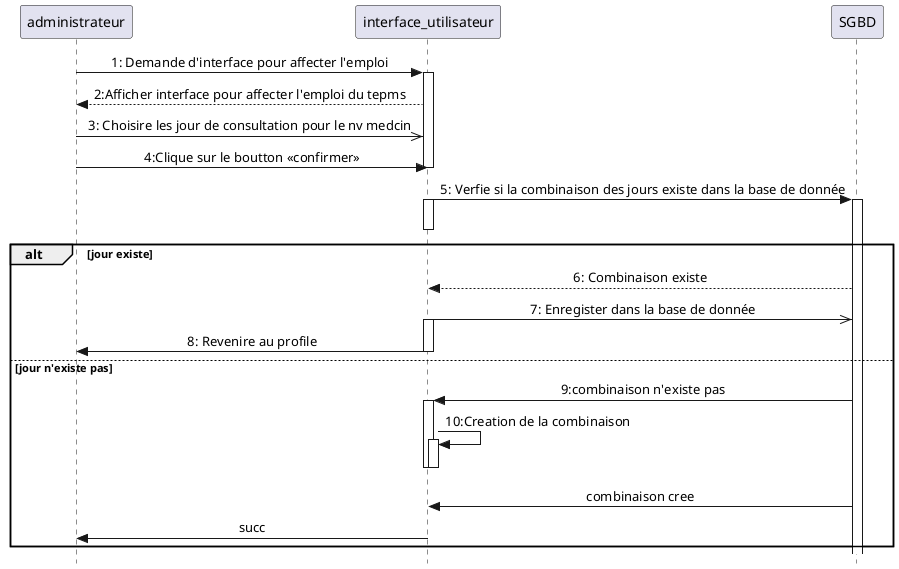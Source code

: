 @startuml affechter emploi du temp
skinparam style strictuml
skinparam SequenceMessageAlignment center
administrateur -> interface_utilisateur :1: Demande d'interface pour affecter l'emploi
activate interface_utilisateur
interface_utilisateur--> administrateur : 2:Afficher interface pour affecter l'emploi du tepms
administrateur ->> interface_utilisateur :3: Choisire les jour de consultation pour le nv medcin 
administrateur -> interface_utilisateur :4:Clique sur le boutton <<confirmer>>
deactivate interface_utilisateur
interface_utilisateur -> SGBD :5: Verfie si la combinaison des jours existe dans la base de donnée 
activate interface_utilisateur
activate SGBD 
deactivate interface_utilisateur
alt jour existe 
    SGBD --> interface_utilisateur :6: Combinaison existe 
    interface_utilisateur ->> SGBD :7: Enregister dans la base de donnée
    activate interface_utilisateur
    interface_utilisateur -> administrateur : 8: Revenire au profile 
    deactivate interface_utilisateur
else jour n'existe pas 
    SGBD -> interface_utilisateur : 9:combinaison n'existe pas
    activate interface_utilisateur 
    interface_utilisateur -> interface_utilisateur :10:Creation de la combinaison
    activate interface_utilisateur 
    deactivate interface_utilisateur
    deactivate interface_utilisateur
    SGBD -> interface_utilisateur: combinaison cree 
    interface_utilisateur -> administrateur :succ
end
@enduml